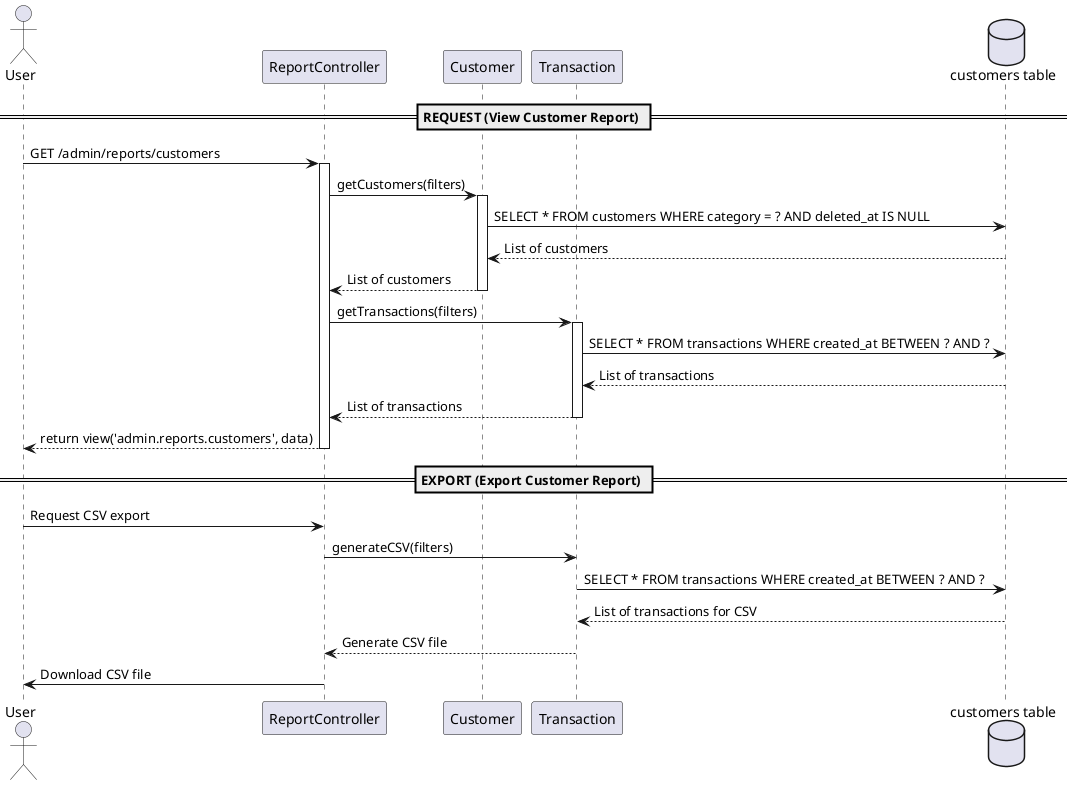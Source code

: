 @startuml CustomerReportSequence

actor "User" as User

participant "ReportController" as Controller
participant "Customer" as CustomerModel
participant "Transaction" as TransactionModel
database "customers table" as DB

== REQUEST (View Customer Report) ==
User -> Controller : GET /admin/reports/customers

activate Controller
Controller -> CustomerModel : getCustomers(filters)
activate CustomerModel
CustomerModel -> DB : SELECT * FROM customers WHERE category = ? AND deleted_at IS NULL
DB --> CustomerModel : List of customers
CustomerModel --> Controller : List of customers
deactivate CustomerModel

Controller -> TransactionModel : getTransactions(filters)
activate TransactionModel
TransactionModel -> DB : SELECT * FROM transactions WHERE created_at BETWEEN ? AND ?
DB --> TransactionModel : List of transactions
TransactionModel --> Controller : List of transactions
deactivate TransactionModel

Controller --> User : return view('admin.reports.customers', data)
deactivate Controller

== EXPORT (Export Customer Report) ==
User -> Controller : Request CSV export
Controller -> TransactionModel : generateCSV(filters)
TransactionModel -> DB : SELECT * FROM transactions WHERE created_at BETWEEN ? AND ?
DB --> TransactionModel : List of transactions for CSV
TransactionModel --> Controller : Generate CSV file
Controller -> User : Download CSV file

@enduml